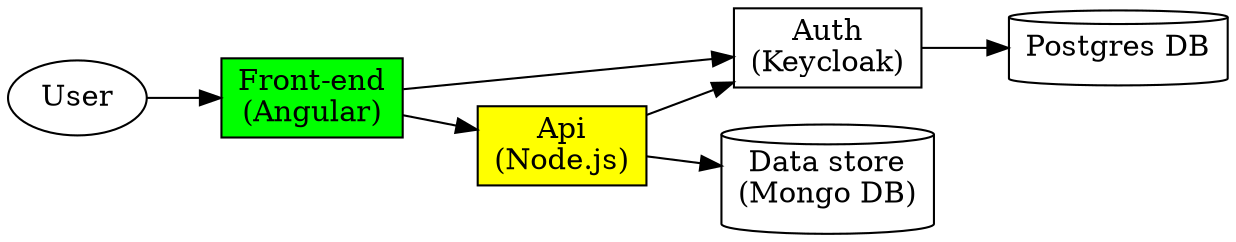 digraph technical_context_diagram {
    rankdir=LR;  //Rank Direction Left to Right
    user [label="User"]
    angular [label="Front-end\n(Angular)", style=filled, fillcolor=green, shape=rectangle]
    api [label="Api\n(Node.js)", shape=rectangle, style=filled, fillcolor=yellow]
    keycloak [label="Auth\n(Keycloak)",  shape=rectangle]
    postgres [label="Postgres DB", shape="cylinder"]
    mongo [label="Data store\n(Mongo DB)", shape="cylinder"]

    user -> angular;
    angular -> api;
    api -> mongo;
    angular -> keycloak;
    api -> keycloak;
    keycloak -> postgres;
}
